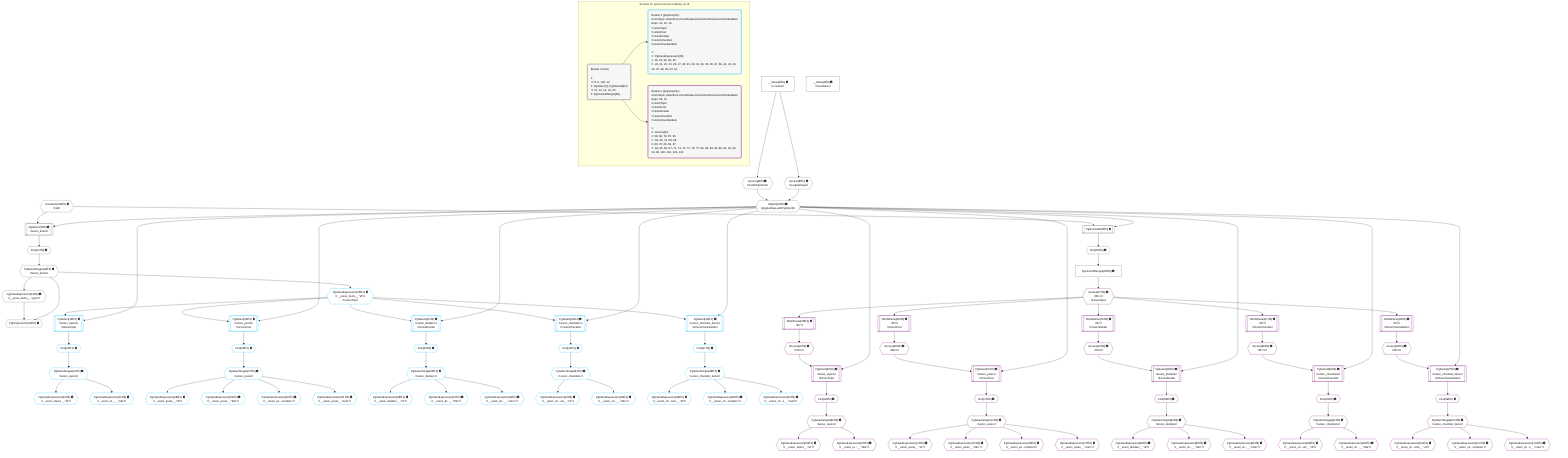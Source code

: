 %%{init: {'themeVariables': { 'fontSize': '12px'}}}%%
graph TD
    classDef path fill:#eee,stroke:#000,color:#000
    classDef plan fill:#fff,stroke-width:1px,color:#000
    classDef itemplan fill:#fff,stroke-width:2px,color:#000
    classDef unbatchedplan fill:#dff,stroke-width:1px,color:#000
    classDef sideeffectplan fill:#fcc,stroke-width:2px,color:#000
    classDef bucket fill:#f6f6f6,color:#000,stroke-width:2px,text-align:left


    %% plan dependencies
    PgSelect7[["PgSelect[7∈0] ➊<br />ᐸunion_itemsᐳ"]]:::plan
    Object10{{"Object[10∈0] ➊<br />ᐸ{pgSettings,withPgClient}ᐳ"}}:::plan
    Constant104{{"Constant[104∈0] ➊<br />ᐸ18ᐳ"}}:::plan
    Object10 & Constant104 --> PgSelect7
    Access8{{"Access[8∈0] ➊<br />ᐸ2.pgSettingsᐳ"}}:::plan
    Access9{{"Access[9∈0] ➊<br />ᐸ2.withPgClientᐳ"}}:::plan
    Access8 & Access9 --> Object10
    PgPolymorphic14{{"PgPolymorphic[14∈0] ➊"}}:::plan
    PgSelectSingle12{{"PgSelectSingle[12∈0] ➊<br />ᐸunion_itemsᐳ"}}:::plan
    PgClassExpression13{{"PgClassExpression[13∈0] ➊<br />ᐸ__union_items__.”type”ᐳ"}}:::plan
    PgSelectSingle12 & PgClassExpression13 --> PgPolymorphic14
    PgUnionAll53[["PgUnionAll[53∈0] ➊"]]:::plan
    Object10 & Constant104 --> PgUnionAll53
    __Value2["__Value[2∈0] ➊<br />ᐸcontextᐳ"]:::plan
    __Value2 --> Access8
    __Value2 --> Access9
    First11{{"First[11∈0] ➊"}}:::plan
    PgSelect7 --> First11
    First11 --> PgSelectSingle12
    PgSelectSingle12 --> PgClassExpression13
    First55{{"First[55∈0] ➊"}}:::plan
    PgUnionAll53 --> First55
    PgUnionAllSingle56["PgUnionAllSingle[56∈0] ➊"]:::plan
    First55 --> PgUnionAllSingle56
    __Value4["__Value[4∈0] ➊<br />ᐸrootValueᐳ"]:::plan
    PgSelect16[["PgSelect[16∈1] ➊<br />ᐸunion_topicsᐳ<br />ᐳUnionTopic"]]:::plan
    PgClassExpression15{{"PgClassExpression[15∈1] ➊<br />ᐸ__union_items__.”id”ᐳ<br />ᐳUnionTopic"}}:::plan
    Object10 & PgClassExpression15 --> PgSelect16
    PgSelect24[["PgSelect[24∈1] ➊<br />ᐸunion_postsᐳ<br />ᐳUnionPost"]]:::plan
    Object10 & PgClassExpression15 --> PgSelect24
    PgSelect32[["PgSelect[32∈1] ➊<br />ᐸunion_dividersᐳ<br />ᐳUnionDivider"]]:::plan
    Object10 & PgClassExpression15 --> PgSelect32
    PgSelect39[["PgSelect[39∈1] ➊<br />ᐸunion_checklistsᐳ<br />ᐳUnionChecklist"]]:::plan
    Object10 & PgClassExpression15 --> PgSelect39
    PgSelect45[["PgSelect[45∈1] ➊<br />ᐸunion_checklist_itemsᐳ<br />ᐳUnionChecklistItem"]]:::plan
    Object10 & PgClassExpression15 --> PgSelect45
    PgSelectSingle12 --> PgClassExpression15
    First20{{"First[20∈1] ➊"}}:::plan
    PgSelect16 --> First20
    PgSelectSingle21{{"PgSelectSingle[21∈1] ➊<br />ᐸunion_topicsᐳ"}}:::plan
    First20 --> PgSelectSingle21
    PgClassExpression22{{"PgClassExpression[22∈1] ➊<br />ᐸ__union_topics__.”id”ᐳ"}}:::plan
    PgSelectSingle21 --> PgClassExpression22
    PgClassExpression23{{"PgClassExpression[23∈1] ➊<br />ᐸ__union_to...__.”title”ᐳ"}}:::plan
    PgSelectSingle21 --> PgClassExpression23
    First26{{"First[26∈1] ➊"}}:::plan
    PgSelect24 --> First26
    PgSelectSingle27{{"PgSelectSingle[27∈1] ➊<br />ᐸunion_postsᐳ"}}:::plan
    First26 --> PgSelectSingle27
    PgClassExpression28{{"PgClassExpression[28∈1] ➊<br />ᐸ__union_posts__.”id”ᐳ"}}:::plan
    PgSelectSingle27 --> PgClassExpression28
    PgClassExpression29{{"PgClassExpression[29∈1] ➊<br />ᐸ__union_posts__.”title”ᐳ"}}:::plan
    PgSelectSingle27 --> PgClassExpression29
    PgClassExpression30{{"PgClassExpression[30∈1] ➊<br />ᐸ__union_po...scription”ᐳ"}}:::plan
    PgSelectSingle27 --> PgClassExpression30
    PgClassExpression31{{"PgClassExpression[31∈1] ➊<br />ᐸ__union_posts__.”note”ᐳ"}}:::plan
    PgSelectSingle27 --> PgClassExpression31
    First34{{"First[34∈1] ➊"}}:::plan
    PgSelect32 --> First34
    PgSelectSingle35{{"PgSelectSingle[35∈1] ➊<br />ᐸunion_dividersᐳ"}}:::plan
    First34 --> PgSelectSingle35
    PgClassExpression36{{"PgClassExpression[36∈1] ➊<br />ᐸ__union_dividers__.”id”ᐳ"}}:::plan
    PgSelectSingle35 --> PgClassExpression36
    PgClassExpression37{{"PgClassExpression[37∈1] ➊<br />ᐸ__union_di...__.”title”ᐳ"}}:::plan
    PgSelectSingle35 --> PgClassExpression37
    PgClassExpression38{{"PgClassExpression[38∈1] ➊<br />ᐸ__union_di...__.”color”ᐳ"}}:::plan
    PgSelectSingle35 --> PgClassExpression38
    First41{{"First[41∈1] ➊"}}:::plan
    PgSelect39 --> First41
    PgSelectSingle42{{"PgSelectSingle[42∈1] ➊<br />ᐸunion_checklistsᐳ"}}:::plan
    First41 --> PgSelectSingle42
    PgClassExpression43{{"PgClassExpression[43∈1] ➊<br />ᐸ__union_ch...sts__.”id”ᐳ"}}:::plan
    PgSelectSingle42 --> PgClassExpression43
    PgClassExpression44{{"PgClassExpression[44∈1] ➊<br />ᐸ__union_ch...__.”title”ᐳ"}}:::plan
    PgSelectSingle42 --> PgClassExpression44
    First47{{"First[47∈1] ➊"}}:::plan
    PgSelect45 --> First47
    PgSelectSingle48{{"PgSelectSingle[48∈1] ➊<br />ᐸunion_checklist_itemsᐳ"}}:::plan
    First47 --> PgSelectSingle48
    PgClassExpression49{{"PgClassExpression[49∈1] ➊<br />ᐸ__union_ch...ems__.”id”ᐳ"}}:::plan
    PgSelectSingle48 --> PgClassExpression49
    PgClassExpression50{{"PgClassExpression[50∈1] ➊<br />ᐸ__union_ch...scription”ᐳ"}}:::plan
    PgSelectSingle48 --> PgClassExpression50
    PgClassExpression51{{"PgClassExpression[51∈1] ➊<br />ᐸ__union_ch...s__.”note”ᐳ"}}:::plan
    PgSelectSingle48 --> PgClassExpression51
    PgSelect60[["PgSelect[60∈2] ➊<br />ᐸunion_topicsᐳ<br />ᐳUnionTopic"]]:::plan
    Access59{{"Access[59∈2] ➊<br />ᐸ58.0ᐳ"}}:::plan
    Object10 & Access59 --> PgSelect60
    PgSelect70[["PgSelect[70∈2] ➊<br />ᐸunion_postsᐳ<br />ᐳUnionPost"]]:::plan
    Access69{{"Access[69∈2] ➊<br />ᐸ68.0ᐳ"}}:::plan
    Object10 & Access69 --> PgSelect70
    PgSelect80[["PgSelect[80∈2] ➊<br />ᐸunion_dividersᐳ<br />ᐳUnionDivider"]]:::plan
    Access79{{"Access[79∈2] ➊<br />ᐸ78.0ᐳ"}}:::plan
    Object10 & Access79 --> PgSelect80
    PgSelect89[["PgSelect[89∈2] ➊<br />ᐸunion_checklistsᐳ<br />ᐳUnionChecklist"]]:::plan
    Access88{{"Access[88∈2] ➊<br />ᐸ87.0ᐳ"}}:::plan
    Object10 & Access88 --> PgSelect89
    PgSelect97[["PgSelect[97∈2] ➊<br />ᐸunion_checklist_itemsᐳ<br />ᐳUnionChecklistItem"]]:::plan
    Access96{{"Access[96∈2] ➊<br />ᐸ95.0ᐳ"}}:::plan
    Object10 & Access96 --> PgSelect97
    Access57{{"Access[57∈2] ➊<br />ᐸ56.1ᐳ<br />ᐳUnionTopic"}}:::plan
    PgUnionAllSingle56 --> Access57
    JSONParse58[["JSONParse[58∈2] ➊<br />ᐸ57ᐳ"]]:::plan
    Access57 --> JSONParse58
    JSONParse58 --> Access59
    First64{{"First[64∈2] ➊"}}:::plan
    PgSelect60 --> First64
    PgSelectSingle65{{"PgSelectSingle[65∈2] ➊<br />ᐸunion_topicsᐳ"}}:::plan
    First64 --> PgSelectSingle65
    PgClassExpression66{{"PgClassExpression[66∈2] ➊<br />ᐸ__union_topics__.”id”ᐳ"}}:::plan
    PgSelectSingle65 --> PgClassExpression66
    PgClassExpression67{{"PgClassExpression[67∈2] ➊<br />ᐸ__union_to...__.”title”ᐳ"}}:::plan
    PgSelectSingle65 --> PgClassExpression67
    JSONParse68[["JSONParse[68∈2] ➊<br />ᐸ57ᐳ<br />ᐳUnionPost"]]:::plan
    Access57 --> JSONParse68
    JSONParse68 --> Access69
    First72{{"First[72∈2] ➊"}}:::plan
    PgSelect70 --> First72
    PgSelectSingle73{{"PgSelectSingle[73∈2] ➊<br />ᐸunion_postsᐳ"}}:::plan
    First72 --> PgSelectSingle73
    PgClassExpression74{{"PgClassExpression[74∈2] ➊<br />ᐸ__union_posts__.”id”ᐳ"}}:::plan
    PgSelectSingle73 --> PgClassExpression74
    PgClassExpression75{{"PgClassExpression[75∈2] ➊<br />ᐸ__union_posts__.”title”ᐳ"}}:::plan
    PgSelectSingle73 --> PgClassExpression75
    PgClassExpression76{{"PgClassExpression[76∈2] ➊<br />ᐸ__union_po...scription”ᐳ"}}:::plan
    PgSelectSingle73 --> PgClassExpression76
    PgClassExpression77{{"PgClassExpression[77∈2] ➊<br />ᐸ__union_posts__.”note”ᐳ"}}:::plan
    PgSelectSingle73 --> PgClassExpression77
    JSONParse78[["JSONParse[78∈2] ➊<br />ᐸ57ᐳ<br />ᐳUnionDivider"]]:::plan
    Access57 --> JSONParse78
    JSONParse78 --> Access79
    First82{{"First[82∈2] ➊"}}:::plan
    PgSelect80 --> First82
    PgSelectSingle83{{"PgSelectSingle[83∈2] ➊<br />ᐸunion_dividersᐳ"}}:::plan
    First82 --> PgSelectSingle83
    PgClassExpression84{{"PgClassExpression[84∈2] ➊<br />ᐸ__union_dividers__.”id”ᐳ"}}:::plan
    PgSelectSingle83 --> PgClassExpression84
    PgClassExpression85{{"PgClassExpression[85∈2] ➊<br />ᐸ__union_di...__.”title”ᐳ"}}:::plan
    PgSelectSingle83 --> PgClassExpression85
    PgClassExpression86{{"PgClassExpression[86∈2] ➊<br />ᐸ__union_di...__.”color”ᐳ"}}:::plan
    PgSelectSingle83 --> PgClassExpression86
    JSONParse87[["JSONParse[87∈2] ➊<br />ᐸ57ᐳ<br />ᐳUnionChecklist"]]:::plan
    Access57 --> JSONParse87
    JSONParse87 --> Access88
    First91{{"First[91∈2] ➊"}}:::plan
    PgSelect89 --> First91
    PgSelectSingle92{{"PgSelectSingle[92∈2] ➊<br />ᐸunion_checklistsᐳ"}}:::plan
    First91 --> PgSelectSingle92
    PgClassExpression93{{"PgClassExpression[93∈2] ➊<br />ᐸ__union_ch...sts__.”id”ᐳ"}}:::plan
    PgSelectSingle92 --> PgClassExpression93
    PgClassExpression94{{"PgClassExpression[94∈2] ➊<br />ᐸ__union_ch...__.”title”ᐳ"}}:::plan
    PgSelectSingle92 --> PgClassExpression94
    JSONParse95[["JSONParse[95∈2] ➊<br />ᐸ57ᐳ<br />ᐳUnionChecklistItem"]]:::plan
    Access57 --> JSONParse95
    JSONParse95 --> Access96
    First99{{"First[99∈2] ➊"}}:::plan
    PgSelect97 --> First99
    PgSelectSingle100{{"PgSelectSingle[100∈2] ➊<br />ᐸunion_checklist_itemsᐳ"}}:::plan
    First99 --> PgSelectSingle100
    PgClassExpression101{{"PgClassExpression[101∈2] ➊<br />ᐸ__union_ch...ems__.”id”ᐳ"}}:::plan
    PgSelectSingle100 --> PgClassExpression101
    PgClassExpression102{{"PgClassExpression[102∈2] ➊<br />ᐸ__union_ch...scription”ᐳ"}}:::plan
    PgSelectSingle100 --> PgClassExpression102
    PgClassExpression103{{"PgClassExpression[103∈2] ➊<br />ᐸ__union_ch...s__.”note”ᐳ"}}:::plan
    PgSelectSingle100 --> PgClassExpression103

    %% define steps

    subgraph "Buckets for queries/unions-table/by-id-18"
    Bucket0("Bucket 0 (root)<br /><br />1: <br />ᐳ: 8, 9, 104, 10<br />2: PgSelect[7], PgUnionAll[53]<br />ᐳ: 11, 12, 13, 14, 55<br />3: PgUnionAllSingle[56]"):::bucket
    classDef bucket0 stroke:#696969
    class Bucket0,__Value2,__Value4,PgSelect7,Access8,Access9,Object10,First11,PgSelectSingle12,PgClassExpression13,PgPolymorphic14,PgUnionAll53,First55,PgUnionAllSingle56,Constant104 bucket0
    Bucket1("Bucket 1 (polymorphic)<br />UnionTopic,UnionPost,UnionDivider,UnionChecklist,UnionChecklistItem<br />Deps: 12, 10, 14<br />ᐳUnionTopic<br />ᐳUnionPost<br />ᐳUnionDivider<br />ᐳUnionChecklist<br />ᐳUnionChecklistItem<br /><br />1: <br />ᐳ: PgClassExpression[15]<br />2: 16, 24, 32, 39, 45<br />ᐳ: 20, 21, 22, 23, 26, 27, 28, 29, 30, 31, 34, 35, 36, 37, 38, 41, 42, 43, 44, 47, 48, 49, 50, 51"):::bucket
    classDef bucket1 stroke:#00bfff
    class Bucket1,PgClassExpression15,PgSelect16,First20,PgSelectSingle21,PgClassExpression22,PgClassExpression23,PgSelect24,First26,PgSelectSingle27,PgClassExpression28,PgClassExpression29,PgClassExpression30,PgClassExpression31,PgSelect32,First34,PgSelectSingle35,PgClassExpression36,PgClassExpression37,PgClassExpression38,PgSelect39,First41,PgSelectSingle42,PgClassExpression43,PgClassExpression44,PgSelect45,First47,PgSelectSingle48,PgClassExpression49,PgClassExpression50,PgClassExpression51 bucket1
    Bucket2("Bucket 2 (polymorphic)<br />UnionTopic,UnionPost,UnionDivider,UnionChecklist,UnionChecklistItem<br />Deps: 56, 10<br />ᐳUnionTopic<br />ᐳUnionPost<br />ᐳUnionDivider<br />ᐳUnionChecklist<br />ᐳUnionChecklistItem<br /><br />1: <br />ᐳ: Access[57]<br />2: 58, 68, 78, 87, 95<br />ᐳ: 59, 69, 79, 88, 96<br />3: 60, 70, 80, 89, 97<br />ᐳ: 64, 65, 66, 67, 72, 73, 74, 75, 76, 77, 82, 83, 84, 85, 86, 91, 92, 93, 94, 99, 100, 101, 102, 103"):::bucket
    classDef bucket2 stroke:#7f007f
    class Bucket2,Access57,JSONParse58,Access59,PgSelect60,First64,PgSelectSingle65,PgClassExpression66,PgClassExpression67,JSONParse68,Access69,PgSelect70,First72,PgSelectSingle73,PgClassExpression74,PgClassExpression75,PgClassExpression76,PgClassExpression77,JSONParse78,Access79,PgSelect80,First82,PgSelectSingle83,PgClassExpression84,PgClassExpression85,PgClassExpression86,JSONParse87,Access88,PgSelect89,First91,PgSelectSingle92,PgClassExpression93,PgClassExpression94,JSONParse95,Access96,PgSelect97,First99,PgSelectSingle100,PgClassExpression101,PgClassExpression102,PgClassExpression103 bucket2
    Bucket0 --> Bucket1 & Bucket2
    end